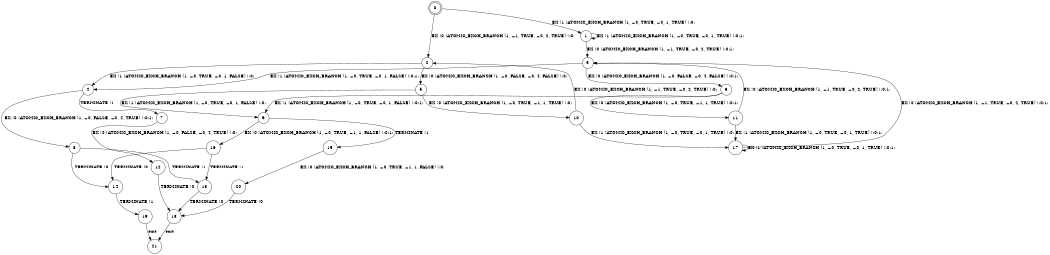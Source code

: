 digraph BCG {
size = "7, 10.5";
center = TRUE;
node [shape = circle];
0 [peripheries = 2];
0 -> 1 [label = "EX !1 !ATOMIC_EXCH_BRANCH (1, +0, TRUE, +0, 1, TRUE) !:0:"];
0 -> 2 [label = "EX !0 !ATOMIC_EXCH_BRANCH (1, +1, TRUE, +0, 2, TRUE) !:0:"];
1 -> 3 [label = "EX !0 !ATOMIC_EXCH_BRANCH (1, +1, TRUE, +0, 2, TRUE) !:0:1:"];
1 -> 1 [label = "EX !1 !ATOMIC_EXCH_BRANCH (1, +0, TRUE, +0, 1, TRUE) !:0:1:"];
2 -> 4 [label = "EX !1 !ATOMIC_EXCH_BRANCH (1, +0, TRUE, +0, 1, FALSE) !:0:"];
2 -> 5 [label = "EX !0 !ATOMIC_EXCH_BRANCH (1, +0, FALSE, +0, 4, FALSE) !:0:"];
3 -> 4 [label = "EX !1 !ATOMIC_EXCH_BRANCH (1, +0, TRUE, +0, 1, FALSE) !:0:1:"];
3 -> 6 [label = "EX !0 !ATOMIC_EXCH_BRANCH (1, +0, FALSE, +0, 4, FALSE) !:0:1:"];
4 -> 7 [label = "TERMINATE !1"];
4 -> 8 [label = "EX !0 !ATOMIC_EXCH_BRANCH (1, +0, FALSE, +0, 4, TRUE) !:0:1:"];
5 -> 9 [label = "EX !1 !ATOMIC_EXCH_BRANCH (1, +0, TRUE, +0, 1, FALSE) !:0:"];
5 -> 10 [label = "EX !0 !ATOMIC_EXCH_BRANCH (1, +0, TRUE, +1, 1, TRUE) !:0:"];
6 -> 9 [label = "EX !1 !ATOMIC_EXCH_BRANCH (1, +0, TRUE, +0, 1, FALSE) !:0:1:"];
6 -> 11 [label = "EX !0 !ATOMIC_EXCH_BRANCH (1, +0, TRUE, +1, 1, TRUE) !:0:1:"];
7 -> 12 [label = "EX !0 !ATOMIC_EXCH_BRANCH (1, +0, FALSE, +0, 4, TRUE) !:0:"];
8 -> 13 [label = "TERMINATE !1"];
8 -> 14 [label = "TERMINATE !0"];
9 -> 15 [label = "TERMINATE !1"];
9 -> 16 [label = "EX !0 !ATOMIC_EXCH_BRANCH (1, +0, TRUE, +1, 1, FALSE) !:0:1:"];
10 -> 17 [label = "EX !1 !ATOMIC_EXCH_BRANCH (1, +0, TRUE, +0, 1, TRUE) !:0:"];
10 -> 2 [label = "EX !0 !ATOMIC_EXCH_BRANCH (1, +1, TRUE, +0, 2, TRUE) !:0:"];
11 -> 17 [label = "EX !1 !ATOMIC_EXCH_BRANCH (1, +0, TRUE, +0, 1, TRUE) !:0:1:"];
11 -> 3 [label = "EX !0 !ATOMIC_EXCH_BRANCH (1, +1, TRUE, +0, 2, TRUE) !:0:1:"];
12 -> 18 [label = "TERMINATE !0"];
13 -> 18 [label = "TERMINATE !0"];
14 -> 19 [label = "TERMINATE !1"];
15 -> 20 [label = "EX !0 !ATOMIC_EXCH_BRANCH (1, +0, TRUE, +1, 1, FALSE) !:0:"];
16 -> 13 [label = "TERMINATE !1"];
16 -> 14 [label = "TERMINATE !0"];
17 -> 17 [label = "EX !1 !ATOMIC_EXCH_BRANCH (1, +0, TRUE, +0, 1, TRUE) !:0:1:"];
17 -> 3 [label = "EX !0 !ATOMIC_EXCH_BRANCH (1, +1, TRUE, +0, 2, TRUE) !:0:1:"];
18 -> 21 [label = "exit"];
19 -> 21 [label = "exit"];
20 -> 18 [label = "TERMINATE !0"];
}
